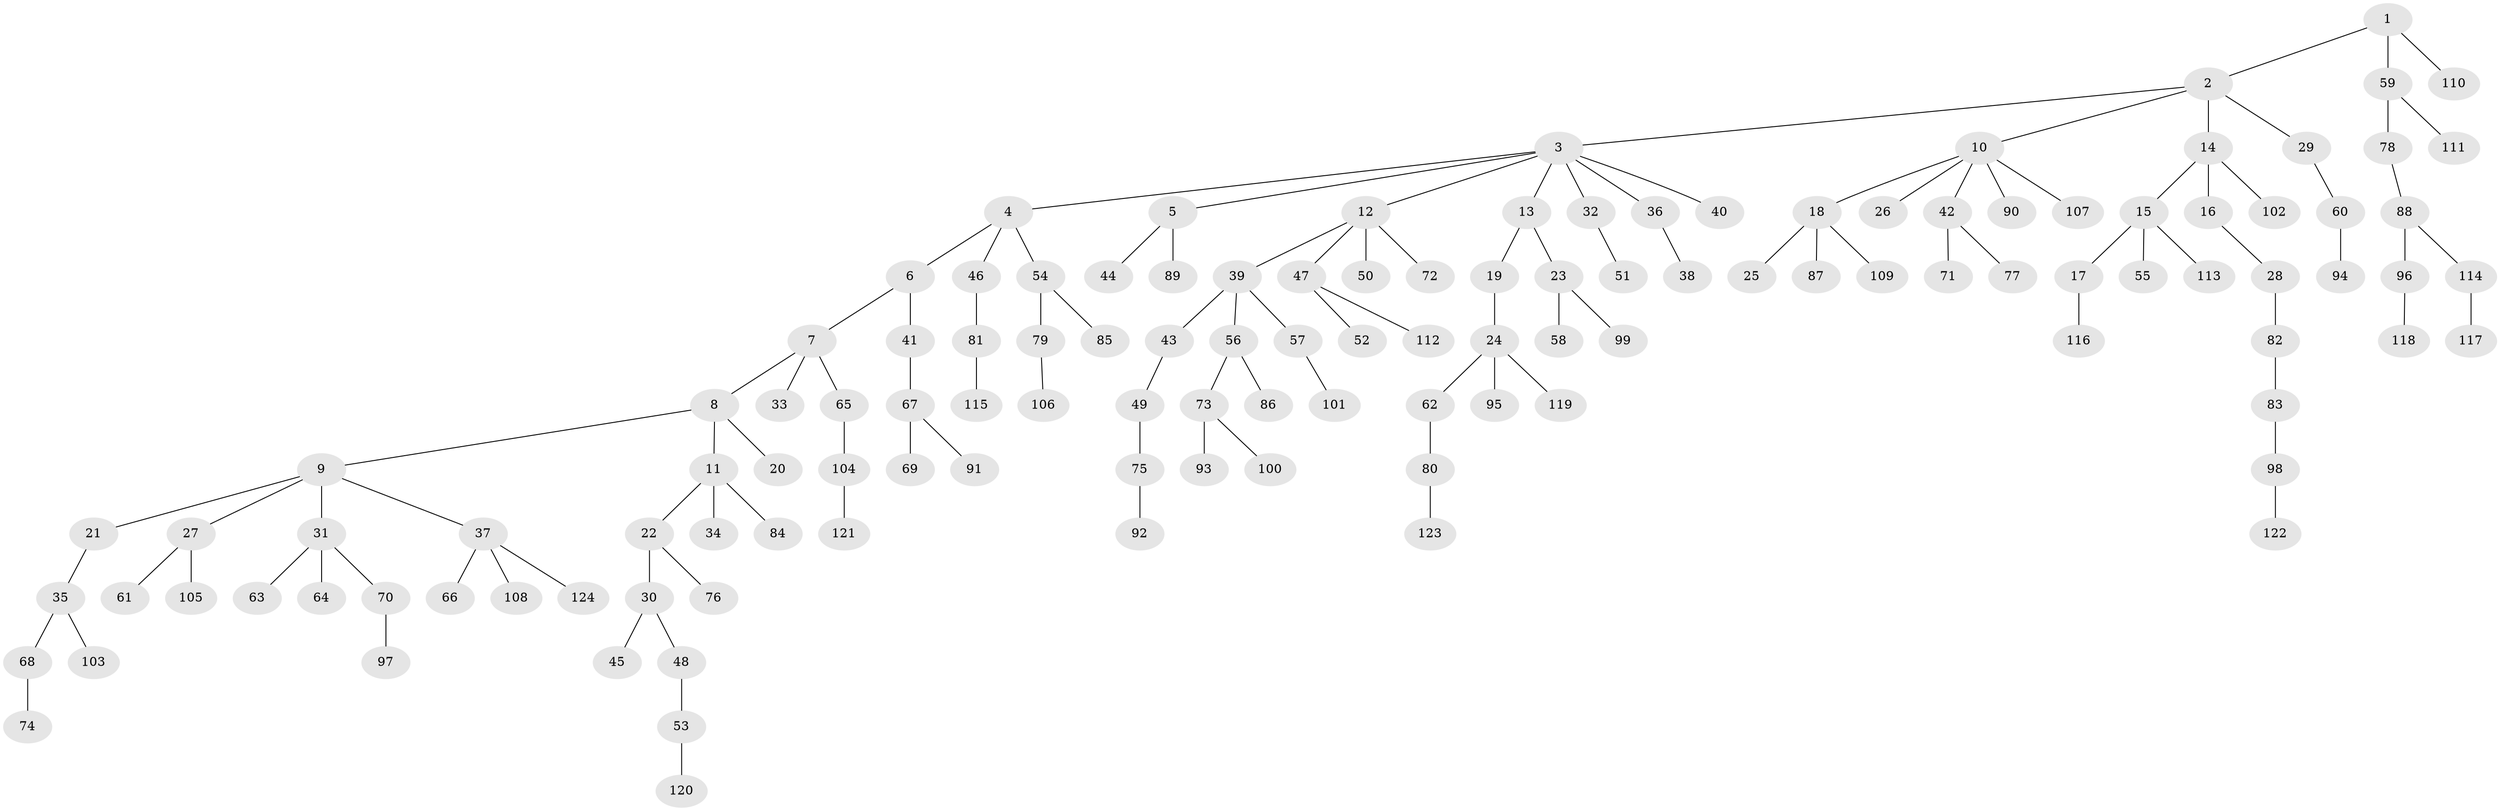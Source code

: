 // Generated by graph-tools (version 1.1) at 2025/26/03/09/25 03:26:27]
// undirected, 124 vertices, 123 edges
graph export_dot {
graph [start="1"]
  node [color=gray90,style=filled];
  1;
  2;
  3;
  4;
  5;
  6;
  7;
  8;
  9;
  10;
  11;
  12;
  13;
  14;
  15;
  16;
  17;
  18;
  19;
  20;
  21;
  22;
  23;
  24;
  25;
  26;
  27;
  28;
  29;
  30;
  31;
  32;
  33;
  34;
  35;
  36;
  37;
  38;
  39;
  40;
  41;
  42;
  43;
  44;
  45;
  46;
  47;
  48;
  49;
  50;
  51;
  52;
  53;
  54;
  55;
  56;
  57;
  58;
  59;
  60;
  61;
  62;
  63;
  64;
  65;
  66;
  67;
  68;
  69;
  70;
  71;
  72;
  73;
  74;
  75;
  76;
  77;
  78;
  79;
  80;
  81;
  82;
  83;
  84;
  85;
  86;
  87;
  88;
  89;
  90;
  91;
  92;
  93;
  94;
  95;
  96;
  97;
  98;
  99;
  100;
  101;
  102;
  103;
  104;
  105;
  106;
  107;
  108;
  109;
  110;
  111;
  112;
  113;
  114;
  115;
  116;
  117;
  118;
  119;
  120;
  121;
  122;
  123;
  124;
  1 -- 2;
  1 -- 59;
  1 -- 110;
  2 -- 3;
  2 -- 10;
  2 -- 14;
  2 -- 29;
  3 -- 4;
  3 -- 5;
  3 -- 12;
  3 -- 13;
  3 -- 32;
  3 -- 36;
  3 -- 40;
  4 -- 6;
  4 -- 46;
  4 -- 54;
  5 -- 44;
  5 -- 89;
  6 -- 7;
  6 -- 41;
  7 -- 8;
  7 -- 33;
  7 -- 65;
  8 -- 9;
  8 -- 11;
  8 -- 20;
  9 -- 21;
  9 -- 27;
  9 -- 31;
  9 -- 37;
  10 -- 18;
  10 -- 26;
  10 -- 42;
  10 -- 90;
  10 -- 107;
  11 -- 22;
  11 -- 34;
  11 -- 84;
  12 -- 39;
  12 -- 47;
  12 -- 50;
  12 -- 72;
  13 -- 19;
  13 -- 23;
  14 -- 15;
  14 -- 16;
  14 -- 102;
  15 -- 17;
  15 -- 55;
  15 -- 113;
  16 -- 28;
  17 -- 116;
  18 -- 25;
  18 -- 87;
  18 -- 109;
  19 -- 24;
  21 -- 35;
  22 -- 30;
  22 -- 76;
  23 -- 58;
  23 -- 99;
  24 -- 62;
  24 -- 95;
  24 -- 119;
  27 -- 61;
  27 -- 105;
  28 -- 82;
  29 -- 60;
  30 -- 45;
  30 -- 48;
  31 -- 63;
  31 -- 64;
  31 -- 70;
  32 -- 51;
  35 -- 68;
  35 -- 103;
  36 -- 38;
  37 -- 66;
  37 -- 108;
  37 -- 124;
  39 -- 43;
  39 -- 56;
  39 -- 57;
  41 -- 67;
  42 -- 71;
  42 -- 77;
  43 -- 49;
  46 -- 81;
  47 -- 52;
  47 -- 112;
  48 -- 53;
  49 -- 75;
  53 -- 120;
  54 -- 79;
  54 -- 85;
  56 -- 73;
  56 -- 86;
  57 -- 101;
  59 -- 78;
  59 -- 111;
  60 -- 94;
  62 -- 80;
  65 -- 104;
  67 -- 69;
  67 -- 91;
  68 -- 74;
  70 -- 97;
  73 -- 93;
  73 -- 100;
  75 -- 92;
  78 -- 88;
  79 -- 106;
  80 -- 123;
  81 -- 115;
  82 -- 83;
  83 -- 98;
  88 -- 96;
  88 -- 114;
  96 -- 118;
  98 -- 122;
  104 -- 121;
  114 -- 117;
}
